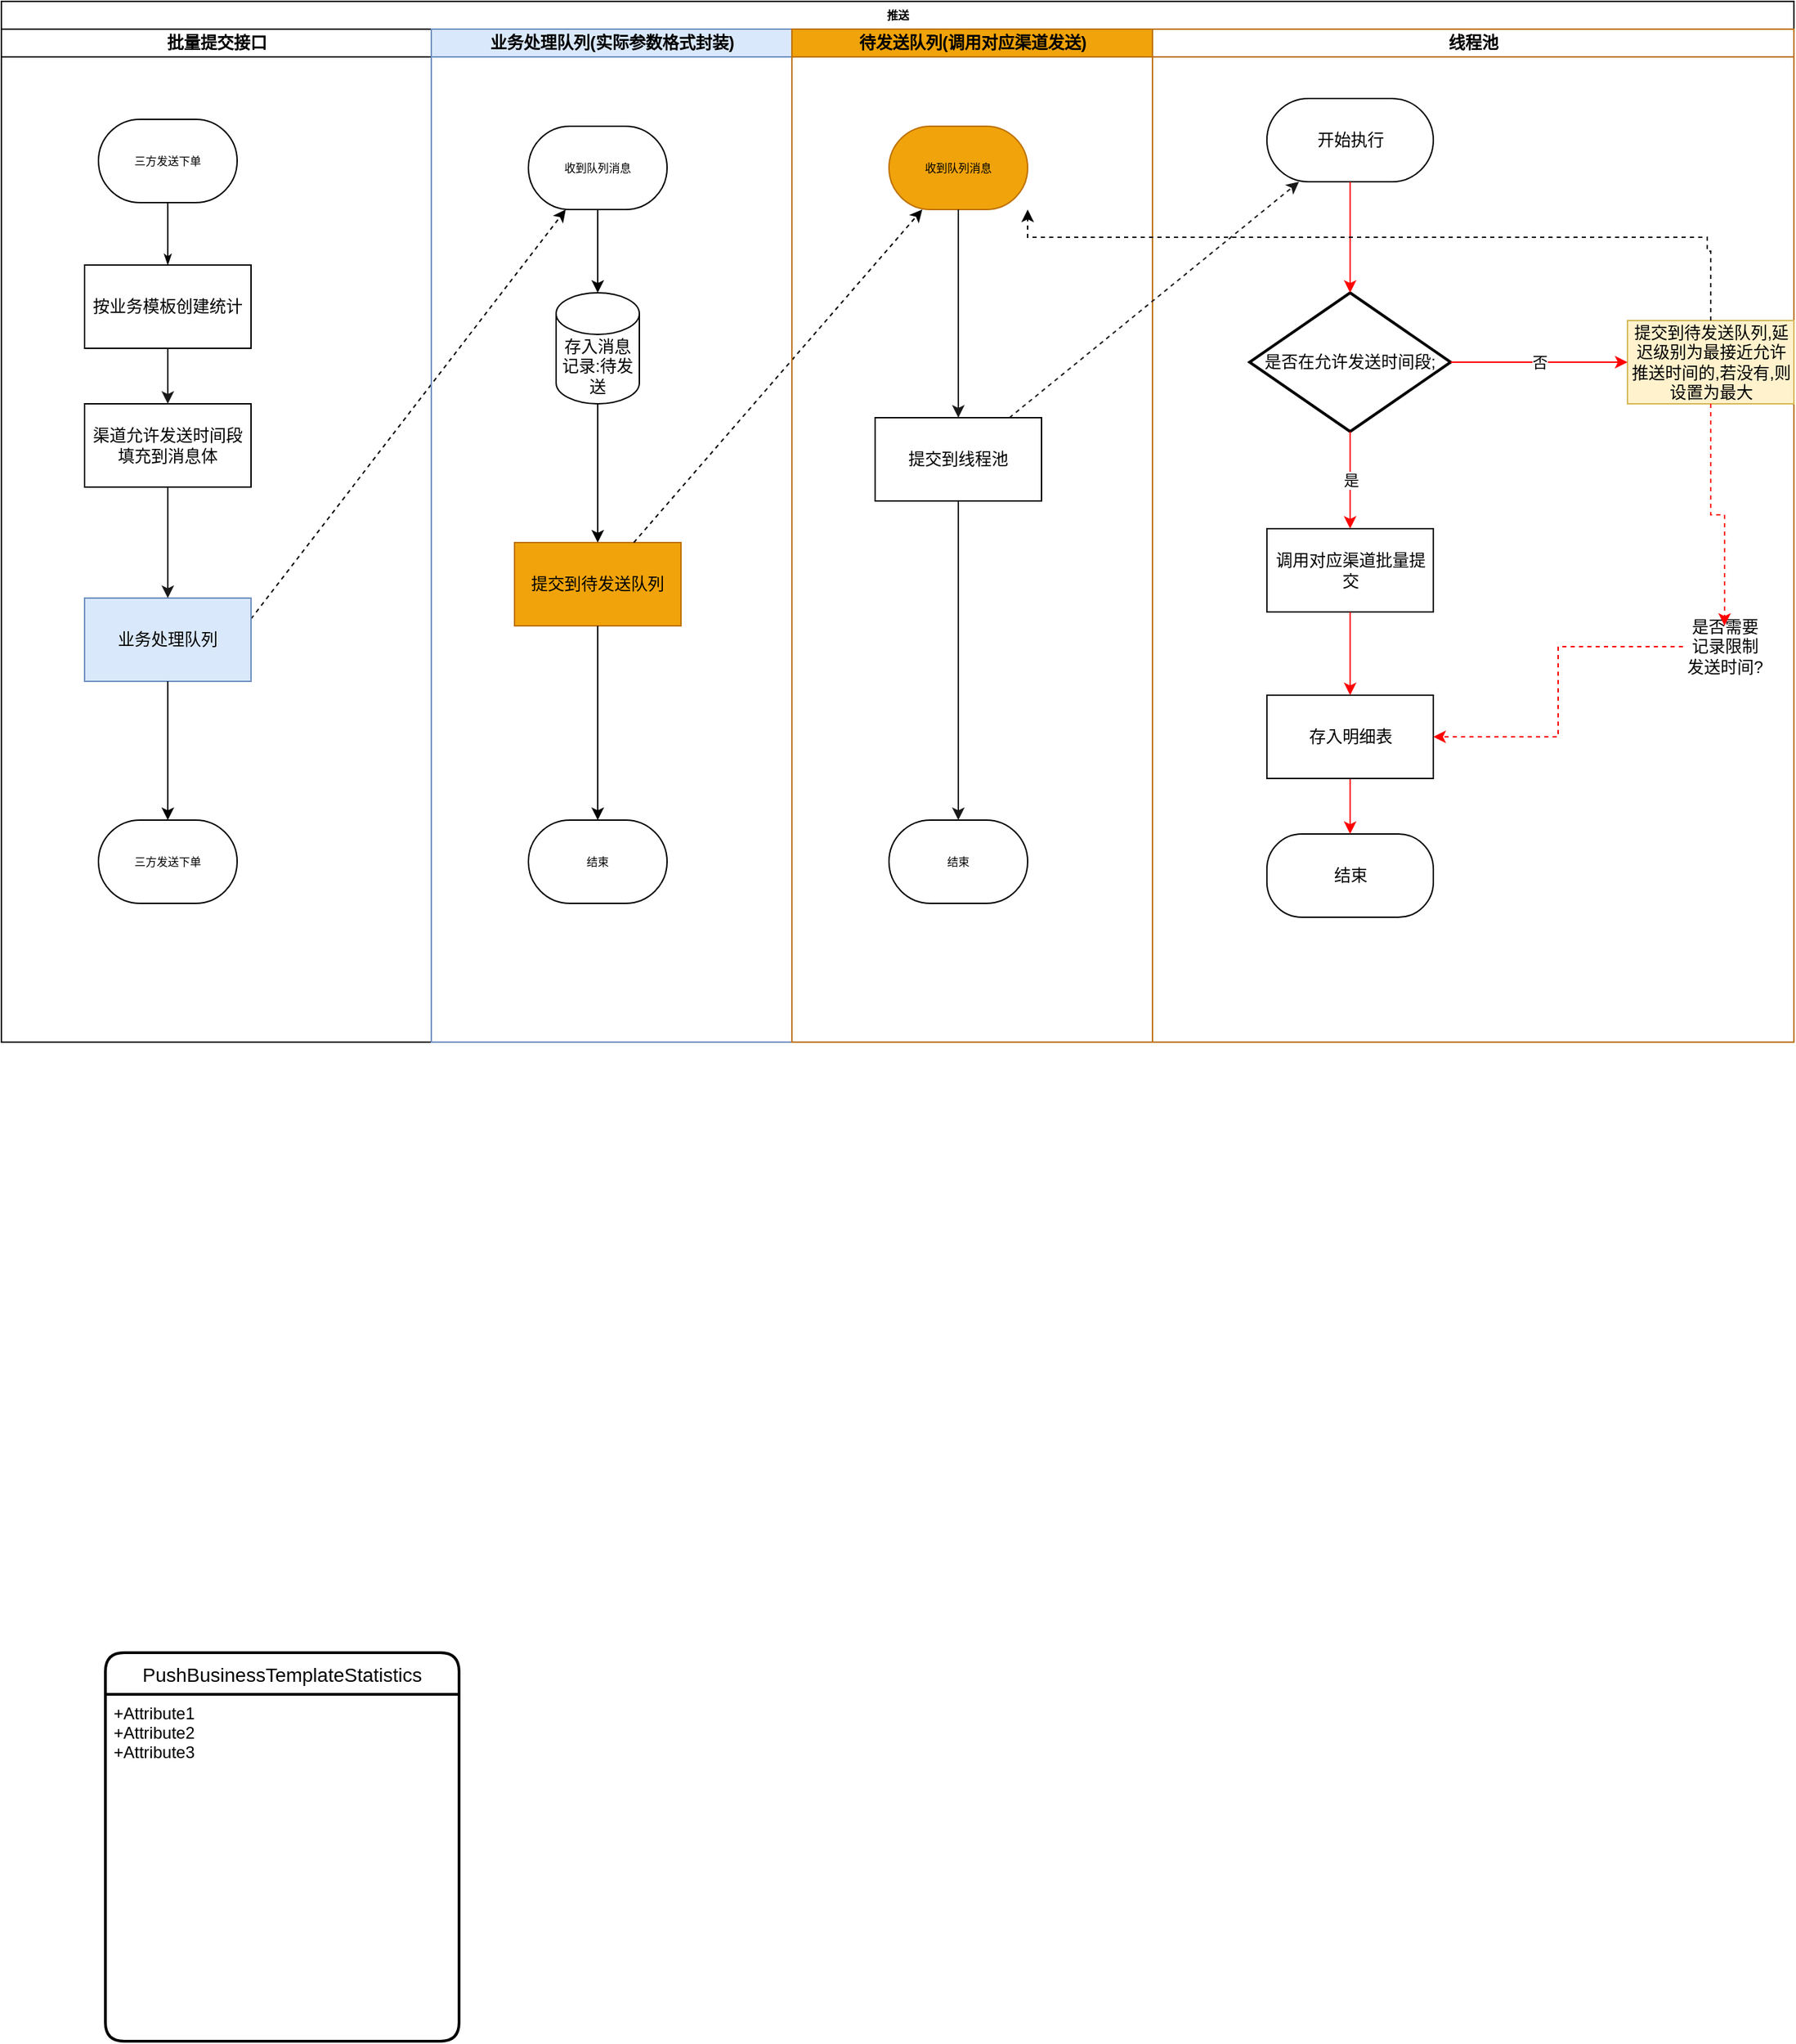 <mxfile version="20.0.4" type="github">
  <diagram id="C5RBs43oDa-KdzZeNtuy" name="Page-1">
    <mxGraphModel dx="1038" dy="5260" grid="1" gridSize="10" guides="1" tooltips="1" connect="1" arrows="1" fold="1" page="1" pageScale="1" pageWidth="3300" pageHeight="4681" math="0" shadow="0">
      <root>
        <mxCell id="WIyWlLk6GJQsqaUBKTNV-0" />
        <mxCell id="WIyWlLk6GJQsqaUBKTNV-1" parent="WIyWlLk6GJQsqaUBKTNV-0" />
        <mxCell id="mbmvQlX0xwVgaDl7BcdG-14" value="推送" style="swimlane;html=1;childLayout=stackLayout;startSize=20;rounded=0;shadow=0;labelBackgroundColor=none;strokeWidth=1;fontFamily=Verdana;fontSize=8;align=center;" parent="WIyWlLk6GJQsqaUBKTNV-1" vertex="1">
          <mxGeometry x="10" y="-70" width="1292.5" height="750" as="geometry" />
        </mxCell>
        <mxCell id="mbmvQlX0xwVgaDl7BcdG-85" style="rounded=0;orthogonalLoop=1;jettySize=auto;html=1;dashed=1;exitX=1;exitY=0.25;exitDx=0;exitDy=0;" parent="mbmvQlX0xwVgaDl7BcdG-14" source="mbmvQlX0xwVgaDl7BcdG-70" target="mbmvQlX0xwVgaDl7BcdG-75" edge="1">
          <mxGeometry relative="1" as="geometry" />
        </mxCell>
        <mxCell id="mbmvQlX0xwVgaDl7BcdG-15" value="批量提交接口" style="swimlane;html=1;startSize=20;" parent="mbmvQlX0xwVgaDl7BcdG-14" vertex="1">
          <mxGeometry y="20" width="310" height="730" as="geometry" />
        </mxCell>
        <mxCell id="mbmvQlX0xwVgaDl7BcdG-16" value="三方发送下单" style="rounded=1;whiteSpace=wrap;html=1;shadow=0;labelBackgroundColor=none;strokeWidth=1;fontFamily=Verdana;fontSize=8;align=center;arcSize=50;" parent="mbmvQlX0xwVgaDl7BcdG-15" vertex="1">
          <mxGeometry x="70" y="65" width="100" height="60" as="geometry" />
        </mxCell>
        <mxCell id="mbmvQlX0xwVgaDl7BcdG-19" style="edgeStyle=orthogonalEdgeStyle;rounded=1;html=1;labelBackgroundColor=none;startArrow=none;startFill=0;startSize=5;endArrow=classicThin;endFill=1;endSize=5;jettySize=auto;orthogonalLoop=1;strokeWidth=1;fontFamily=Verdana;fontSize=8" parent="mbmvQlX0xwVgaDl7BcdG-15" source="mbmvQlX0xwVgaDl7BcdG-16" target="mbmvQlX0xwVgaDl7BcdG-66" edge="1">
          <mxGeometry relative="1" as="geometry">
            <mxPoint x="120" y="160" as="targetPoint" />
          </mxGeometry>
        </mxCell>
        <mxCell id="mbmvQlX0xwVgaDl7BcdG-66" value="按业务模板创建统计" style="rounded=0;whiteSpace=wrap;html=1;" parent="mbmvQlX0xwVgaDl7BcdG-15" vertex="1">
          <mxGeometry x="60" y="170" width="120" height="60" as="geometry" />
        </mxCell>
        <mxCell id="mbmvQlX0xwVgaDl7BcdG-70" value="业务处理队列" style="rounded=0;whiteSpace=wrap;html=1;fillColor=#dae8fc;strokeColor=#6c8ebf;" parent="mbmvQlX0xwVgaDl7BcdG-15" vertex="1">
          <mxGeometry x="60" y="410" width="120" height="60" as="geometry" />
        </mxCell>
        <mxCell id="mbmvQlX0xwVgaDl7BcdG-74" value="" style="edgeStyle=orthogonalEdgeStyle;rounded=0;orthogonalLoop=1;jettySize=auto;html=1;" parent="mbmvQlX0xwVgaDl7BcdG-15" source="mbmvQlX0xwVgaDl7BcdG-70" target="mbmvQlX0xwVgaDl7BcdG-83" edge="1">
          <mxGeometry relative="1" as="geometry">
            <mxPoint x="120" y="520" as="targetPoint" />
          </mxGeometry>
        </mxCell>
        <mxCell id="mbmvQlX0xwVgaDl7BcdG-83" value="三方发送下单" style="rounded=1;whiteSpace=wrap;html=1;shadow=0;labelBackgroundColor=none;strokeWidth=1;fontFamily=Verdana;fontSize=8;align=center;arcSize=50;" parent="mbmvQlX0xwVgaDl7BcdG-15" vertex="1">
          <mxGeometry x="70" y="570" width="100" height="60" as="geometry" />
        </mxCell>
        <mxCell id="E5Av2SM936Q-IOC52uHt-11" style="edgeStyle=orthogonalEdgeStyle;rounded=0;orthogonalLoop=1;jettySize=auto;html=1;strokeColor=#1A1A1A;" parent="mbmvQlX0xwVgaDl7BcdG-15" source="mbmvQlX0xwVgaDl7BcdG-66" target="E5Av2SM936Q-IOC52uHt-13" edge="1">
          <mxGeometry relative="1" as="geometry">
            <mxPoint x="120" y="270" as="targetPoint" />
          </mxGeometry>
        </mxCell>
        <mxCell id="E5Av2SM936Q-IOC52uHt-14" style="edgeStyle=orthogonalEdgeStyle;rounded=0;orthogonalLoop=1;jettySize=auto;html=1;strokeColor=#1A1A1A;" parent="mbmvQlX0xwVgaDl7BcdG-15" source="E5Av2SM936Q-IOC52uHt-13" target="mbmvQlX0xwVgaDl7BcdG-70" edge="1">
          <mxGeometry relative="1" as="geometry" />
        </mxCell>
        <mxCell id="E5Av2SM936Q-IOC52uHt-13" value="渠道允许发送时间段填充到消息体" style="rounded=0;whiteSpace=wrap;html=1;" parent="mbmvQlX0xwVgaDl7BcdG-15" vertex="1">
          <mxGeometry x="60" y="270" width="120" height="60" as="geometry" />
        </mxCell>
        <mxCell id="mbmvQlX0xwVgaDl7BcdG-36" value="业务处理队列(实际参数格式封装)" style="swimlane;html=1;startSize=20;fillColor=#dae8fc;strokeColor=#6c8ebf;" parent="mbmvQlX0xwVgaDl7BcdG-14" vertex="1">
          <mxGeometry x="310" y="20" width="260" height="730" as="geometry" />
        </mxCell>
        <mxCell id="E5Av2SM936Q-IOC52uHt-8" style="edgeStyle=orthogonalEdgeStyle;rounded=0;orthogonalLoop=1;jettySize=auto;html=1;" parent="mbmvQlX0xwVgaDl7BcdG-36" source="mbmvQlX0xwVgaDl7BcdG-75" target="E5Av2SM936Q-IOC52uHt-9" edge="1">
          <mxGeometry relative="1" as="geometry">
            <mxPoint x="120" y="190" as="targetPoint" />
          </mxGeometry>
        </mxCell>
        <mxCell id="mbmvQlX0xwVgaDl7BcdG-75" value="收到队列消息" style="rounded=1;whiteSpace=wrap;html=1;shadow=0;labelBackgroundColor=none;strokeWidth=1;fontFamily=Verdana;fontSize=8;align=center;arcSize=50;" parent="mbmvQlX0xwVgaDl7BcdG-36" vertex="1">
          <mxGeometry x="70" y="70" width="100" height="60" as="geometry" />
        </mxCell>
        <mxCell id="mbmvQlX0xwVgaDl7BcdG-81" value="提交到待发送队列" style="rounded=0;whiteSpace=wrap;html=1;fillColor=#f0a30a;strokeColor=#BD7000;fontColor=#000000;" parent="mbmvQlX0xwVgaDl7BcdG-36" vertex="1">
          <mxGeometry x="60" y="370" width="120" height="60" as="geometry" />
        </mxCell>
        <mxCell id="mbmvQlX0xwVgaDl7BcdG-86" value="结束" style="rounded=1;whiteSpace=wrap;html=1;shadow=0;labelBackgroundColor=none;strokeWidth=1;fontFamily=Verdana;fontSize=8;align=center;arcSize=50;" parent="mbmvQlX0xwVgaDl7BcdG-36" vertex="1">
          <mxGeometry x="70" y="570" width="100" height="60" as="geometry" />
        </mxCell>
        <mxCell id="mbmvQlX0xwVgaDl7BcdG-82" style="edgeStyle=orthogonalEdgeStyle;rounded=0;orthogonalLoop=1;jettySize=auto;html=1;" parent="mbmvQlX0xwVgaDl7BcdG-36" source="mbmvQlX0xwVgaDl7BcdG-81" target="mbmvQlX0xwVgaDl7BcdG-86" edge="1">
          <mxGeometry relative="1" as="geometry">
            <mxPoint x="70" y="420" as="targetPoint" />
          </mxGeometry>
        </mxCell>
        <mxCell id="E5Av2SM936Q-IOC52uHt-10" style="edgeStyle=orthogonalEdgeStyle;rounded=0;orthogonalLoop=1;jettySize=auto;html=1;" parent="mbmvQlX0xwVgaDl7BcdG-36" source="E5Av2SM936Q-IOC52uHt-9" target="mbmvQlX0xwVgaDl7BcdG-81" edge="1">
          <mxGeometry relative="1" as="geometry" />
        </mxCell>
        <mxCell id="E5Av2SM936Q-IOC52uHt-9" value="存入消息记录:待发送" style="shape=cylinder3;whiteSpace=wrap;html=1;boundedLbl=1;backgroundOutline=1;size=15;" parent="mbmvQlX0xwVgaDl7BcdG-36" vertex="1">
          <mxGeometry x="90" y="190" width="60" height="80" as="geometry" />
        </mxCell>
        <mxCell id="mbmvQlX0xwVgaDl7BcdG-110" style="rounded=0;orthogonalLoop=1;jettySize=auto;html=1;strokeColor=#000000;dashed=1;" parent="mbmvQlX0xwVgaDl7BcdG-14" source="mbmvQlX0xwVgaDl7BcdG-81" target="mbmvQlX0xwVgaDl7BcdG-100" edge="1">
          <mxGeometry relative="1" as="geometry" />
        </mxCell>
        <mxCell id="mbmvQlX0xwVgaDl7BcdG-99" value="待发送队列(调用对应渠道发送)" style="swimlane;html=1;startSize=20;fillColor=#f0a30a;strokeColor=#BD7000;fontColor=#000000;" parent="mbmvQlX0xwVgaDl7BcdG-14" vertex="1">
          <mxGeometry x="570" y="20" width="260" height="730" as="geometry" />
        </mxCell>
        <mxCell id="mbmvQlX0xwVgaDl7BcdG-100" value="收到队列消息" style="rounded=1;whiteSpace=wrap;html=1;shadow=0;labelBackgroundColor=none;strokeWidth=1;fontFamily=Verdana;fontSize=8;align=center;arcSize=50;fillColor=#f0a30a;fontColor=#000000;strokeColor=#BD7000;" parent="mbmvQlX0xwVgaDl7BcdG-99" vertex="1">
          <mxGeometry x="70" y="70" width="100" height="60" as="geometry" />
        </mxCell>
        <mxCell id="mbmvQlX0xwVgaDl7BcdG-101" style="edgeStyle=orthogonalEdgeStyle;rounded=0;orthogonalLoop=1;jettySize=auto;html=1;strokeColor=#1A1A1A;" parent="mbmvQlX0xwVgaDl7BcdG-99" source="mbmvQlX0xwVgaDl7BcdG-100" target="mbmvQlX0xwVgaDl7BcdG-111" edge="1">
          <mxGeometry relative="1" as="geometry">
            <mxPoint x="120" y="180" as="targetPoint" />
          </mxGeometry>
        </mxCell>
        <mxCell id="mbmvQlX0xwVgaDl7BcdG-111" value="提交到线程池" style="rounded=0;whiteSpace=wrap;html=1;" parent="mbmvQlX0xwVgaDl7BcdG-99" vertex="1">
          <mxGeometry x="60" y="280" width="120" height="60" as="geometry" />
        </mxCell>
        <mxCell id="mbmvQlX0xwVgaDl7BcdG-114" value="结束" style="rounded=1;whiteSpace=wrap;html=1;shadow=0;labelBackgroundColor=none;strokeWidth=1;fontFamily=Verdana;fontSize=8;align=center;arcSize=50;" parent="mbmvQlX0xwVgaDl7BcdG-99" vertex="1">
          <mxGeometry x="70" y="570" width="100" height="60" as="geometry" />
        </mxCell>
        <mxCell id="mbmvQlX0xwVgaDl7BcdG-113" style="edgeStyle=none;rounded=0;orthogonalLoop=1;jettySize=auto;html=1;strokeColor=#1A1A1A;" parent="mbmvQlX0xwVgaDl7BcdG-99" source="mbmvQlX0xwVgaDl7BcdG-111" target="mbmvQlX0xwVgaDl7BcdG-114" edge="1">
          <mxGeometry relative="1" as="geometry">
            <mxPoint x="120" y="430" as="targetPoint" />
          </mxGeometry>
        </mxCell>
        <mxCell id="E5Av2SM936Q-IOC52uHt-15" value="线程池" style="swimlane;html=1;startSize=20;fillColor=#FFFFFF;strokeColor=#BD7000;fontColor=#000000;" parent="mbmvQlX0xwVgaDl7BcdG-14" vertex="1">
          <mxGeometry x="830" y="20" width="462.5" height="730" as="geometry" />
        </mxCell>
        <mxCell id="DcfGnrZS7QAa76NQlmp4-5" value="开始执行" style="rounded=1;whiteSpace=wrap;html=1;arcSize=50;" parent="E5Av2SM936Q-IOC52uHt-15" vertex="1">
          <mxGeometry x="82.5" y="50" width="120" height="60" as="geometry" />
        </mxCell>
        <mxCell id="DcfGnrZS7QAa76NQlmp4-9" value="是否在允许发送时间段;" style="strokeWidth=2;html=1;shape=mxgraph.flowchart.decision;whiteSpace=wrap;" parent="E5Av2SM936Q-IOC52uHt-15" vertex="1">
          <mxGeometry x="70" y="190" width="145" height="100" as="geometry" />
        </mxCell>
        <mxCell id="DcfGnrZS7QAa76NQlmp4-6" style="edgeStyle=none;rounded=0;orthogonalLoop=1;jettySize=auto;html=1;strokeColor=#FF0000;" parent="E5Av2SM936Q-IOC52uHt-15" source="DcfGnrZS7QAa76NQlmp4-5" target="DcfGnrZS7QAa76NQlmp4-9" edge="1">
          <mxGeometry relative="1" as="geometry">
            <mxPoint x="142.5" y="270" as="targetPoint" />
          </mxGeometry>
        </mxCell>
        <mxCell id="DcfGnrZS7QAa76NQlmp4-11" value="调用对应渠道批量提交" style="rounded=0;whiteSpace=wrap;html=1;" parent="E5Av2SM936Q-IOC52uHt-15" vertex="1">
          <mxGeometry x="82.5" y="360" width="120" height="60" as="geometry" />
        </mxCell>
        <mxCell id="DcfGnrZS7QAa76NQlmp4-10" value="是" style="edgeStyle=none;rounded=0;orthogonalLoop=1;jettySize=auto;html=1;strokeColor=#FF0000;" parent="E5Av2SM936Q-IOC52uHt-15" source="DcfGnrZS7QAa76NQlmp4-9" target="DcfGnrZS7QAa76NQlmp4-11" edge="1">
          <mxGeometry relative="1" as="geometry">
            <mxPoint x="142.5" y="430" as="targetPoint" />
          </mxGeometry>
        </mxCell>
        <mxCell id="DcfGnrZS7QAa76NQlmp4-18" value="结束" style="rounded=1;whiteSpace=wrap;html=1;arcSize=42;" parent="E5Av2SM936Q-IOC52uHt-15" vertex="1">
          <mxGeometry x="82.5" y="580" width="120" height="60" as="geometry" />
        </mxCell>
        <mxCell id="DcfGnrZS7QAa76NQlmp4-20" value="提交到待发送队列,延迟级别为最接近允许推送时间的,若没有,则设置为最大" style="rounded=0;whiteSpace=wrap;html=1;fillColor=#fff2cc;strokeColor=#d6b656;" parent="E5Av2SM936Q-IOC52uHt-15" vertex="1">
          <mxGeometry x="342.5" y="210" width="120" height="60" as="geometry" />
        </mxCell>
        <mxCell id="DcfGnrZS7QAa76NQlmp4-19" value="否" style="edgeStyle=none;rounded=0;orthogonalLoop=1;jettySize=auto;html=1;strokeColor=#FF0000;" parent="E5Av2SM936Q-IOC52uHt-15" source="DcfGnrZS7QAa76NQlmp4-9" target="DcfGnrZS7QAa76NQlmp4-20" edge="1">
          <mxGeometry relative="1" as="geometry">
            <mxPoint x="322.5" y="300" as="targetPoint" />
          </mxGeometry>
        </mxCell>
        <mxCell id="DcfGnrZS7QAa76NQlmp4-22" value="是否需要记录限制发送时间?" style="text;html=1;strokeColor=none;fillColor=none;align=center;verticalAlign=middle;whiteSpace=wrap;rounded=0;" parent="E5Av2SM936Q-IOC52uHt-15" vertex="1">
          <mxGeometry x="382.5" y="430" width="60" height="30" as="geometry" />
        </mxCell>
        <mxCell id="DcfGnrZS7QAa76NQlmp4-26" style="edgeStyle=orthogonalEdgeStyle;rounded=0;orthogonalLoop=1;jettySize=auto;html=1;strokeColor=#FF0000;dashed=1;" parent="E5Av2SM936Q-IOC52uHt-15" source="DcfGnrZS7QAa76NQlmp4-20" target="DcfGnrZS7QAa76NQlmp4-22" edge="1">
          <mxGeometry relative="1" as="geometry" />
        </mxCell>
        <mxCell id="DcfGnrZS7QAa76NQlmp4-24" style="edgeStyle=orthogonalEdgeStyle;rounded=0;orthogonalLoop=1;jettySize=auto;html=1;strokeColor=#FF0000;" parent="E5Av2SM936Q-IOC52uHt-15" source="DcfGnrZS7QAa76NQlmp4-23" target="DcfGnrZS7QAa76NQlmp4-18" edge="1">
          <mxGeometry relative="1" as="geometry">
            <mxPoint x="142.5" y="690" as="targetPoint" />
          </mxGeometry>
        </mxCell>
        <mxCell id="DcfGnrZS7QAa76NQlmp4-23" value="存入明细表" style="rounded=0;whiteSpace=wrap;html=1;" parent="E5Av2SM936Q-IOC52uHt-15" vertex="1">
          <mxGeometry x="82.5" y="480" width="120" height="60" as="geometry" />
        </mxCell>
        <mxCell id="DcfGnrZS7QAa76NQlmp4-14" value="" style="edgeStyle=none;rounded=0;orthogonalLoop=1;jettySize=auto;html=1;strokeColor=#FF0000;" parent="E5Av2SM936Q-IOC52uHt-15" source="DcfGnrZS7QAa76NQlmp4-11" target="DcfGnrZS7QAa76NQlmp4-23" edge="1">
          <mxGeometry relative="1" as="geometry" />
        </mxCell>
        <mxCell id="DcfGnrZS7QAa76NQlmp4-25" style="edgeStyle=orthogonalEdgeStyle;rounded=0;orthogonalLoop=1;jettySize=auto;html=1;strokeColor=#FF0000;entryX=1;entryY=0.5;entryDx=0;entryDy=0;dashed=1;" parent="E5Av2SM936Q-IOC52uHt-15" source="DcfGnrZS7QAa76NQlmp4-22" target="DcfGnrZS7QAa76NQlmp4-23" edge="1">
          <mxGeometry relative="1" as="geometry">
            <mxPoint x="262.5" y="530" as="targetPoint" />
          </mxGeometry>
        </mxCell>
        <mxCell id="DcfGnrZS7QAa76NQlmp4-4" style="rounded=0;orthogonalLoop=1;jettySize=auto;html=1;strokeColor=#1A1A1A;dashed=1;" parent="mbmvQlX0xwVgaDl7BcdG-14" source="mbmvQlX0xwVgaDl7BcdG-111" target="DcfGnrZS7QAa76NQlmp4-5" edge="1">
          <mxGeometry relative="1" as="geometry">
            <mxPoint x="1242.821" y="234.713" as="targetPoint" />
          </mxGeometry>
        </mxCell>
        <mxCell id="DcfGnrZS7QAa76NQlmp4-21" style="edgeStyle=orthogonalEdgeStyle;rounded=0;orthogonalLoop=1;jettySize=auto;html=1;strokeColor=#000000;dashed=1;" parent="mbmvQlX0xwVgaDl7BcdG-14" source="DcfGnrZS7QAa76NQlmp4-20" target="mbmvQlX0xwVgaDl7BcdG-100" edge="1">
          <mxGeometry relative="1" as="geometry">
            <Array as="points">
              <mxPoint x="1233" y="180" />
              <mxPoint x="1230" y="180" />
              <mxPoint x="1230" y="170" />
              <mxPoint x="740" y="170" />
            </Array>
          </mxGeometry>
        </mxCell>
        <mxCell id="AthVbV6i4mCxCfUy5MBJ-0" value="PushBusinessTemplateStatistics" style="swimlane;childLayout=stackLayout;horizontal=1;startSize=30;horizontalStack=0;rounded=1;fontSize=14;fontStyle=0;strokeWidth=2;resizeParent=0;resizeLast=1;shadow=0;dashed=0;align=center;" vertex="1" parent="WIyWlLk6GJQsqaUBKTNV-1">
          <mxGeometry x="85" y="1120" width="255" height="280" as="geometry" />
        </mxCell>
        <mxCell id="AthVbV6i4mCxCfUy5MBJ-1" value="+Attribute1&#xa;+Attribute2&#xa;+Attribute3" style="align=left;strokeColor=none;fillColor=none;spacingLeft=4;fontSize=12;verticalAlign=top;resizable=0;rotatable=0;part=1;" vertex="1" parent="AthVbV6i4mCxCfUy5MBJ-0">
          <mxGeometry y="30" width="255" height="250" as="geometry" />
        </mxCell>
      </root>
    </mxGraphModel>
  </diagram>
</mxfile>
